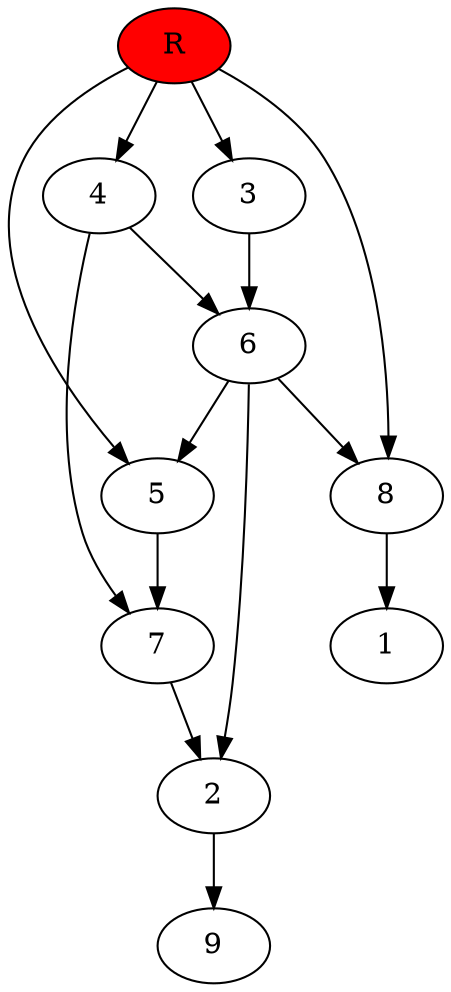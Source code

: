 digraph prb33637 {
	1
	2
	3
	4
	5
	6
	7
	8
	R [fillcolor="#ff0000" style=filled]
	2 -> 9
	3 -> 6
	4 -> 6
	4 -> 7
	5 -> 7
	6 -> 2
	6 -> 5
	6 -> 8
	7 -> 2
	8 -> 1
	R -> 3
	R -> 4
	R -> 5
	R -> 8
}
